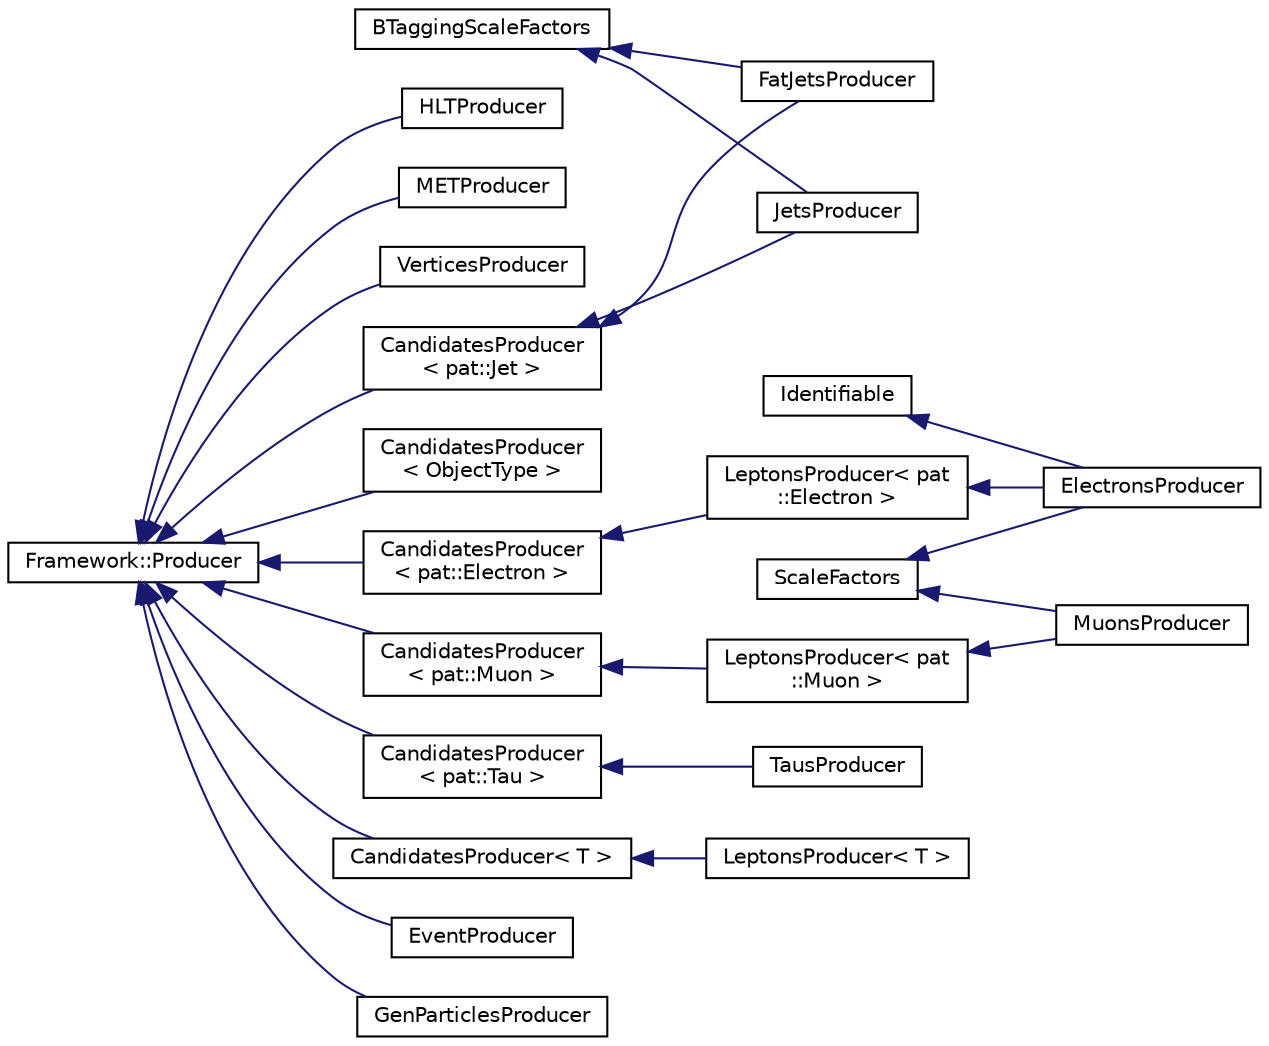 digraph "Graphical Class Hierarchy"
{
 // LATEX_PDF_SIZE
  edge [fontname="Helvetica",fontsize="10",labelfontname="Helvetica",labelfontsize="10"];
  node [fontname="Helvetica",fontsize="10",shape=record];
  rankdir="LR";
  Node181 [label="BTaggingScaleFactors",height=0.2,width=0.4,color="black", fillcolor="white", style="filled",URL="$classBTaggingScaleFactors.html",tooltip=" "];
  Node181 -> Node59 [dir="back",color="midnightblue",fontsize="10",style="solid",fontname="Helvetica"];
  Node59 [label="FatJetsProducer",height=0.2,width=0.4,color="black", fillcolor="white", style="filled",URL="$classFatJetsProducer.html",tooltip=" "];
  Node181 -> Node60 [dir="back",color="midnightblue",fontsize="10",style="solid",fontname="Helvetica"];
  Node60 [label="JetsProducer",height=0.2,width=0.4,color="black", fillcolor="white", style="filled",URL="$classJetsProducer.html",tooltip=" "];
  Node127 [label="Identifiable",height=0.2,width=0.4,color="black", fillcolor="white", style="filled",URL="$classIdentifiable.html",tooltip=" "];
  Node127 -> Node1 [dir="back",color="midnightblue",fontsize="10",style="solid",fontname="Helvetica"];
  Node1 [label="ElectronsProducer",height=0.2,width=0.4,color="black", fillcolor="white", style="filled",URL="$classElectronsProducer.html",tooltip=" "];
  Node54 [label="Framework::Producer",height=0.2,width=0.4,color="black", fillcolor="white", style="filled",URL="$classFramework_1_1Producer.html",tooltip="Base class for Framework producers."];
  Node54 -> Node55 [dir="back",color="midnightblue",fontsize="10",style="solid",fontname="Helvetica"];
  Node55 [label="CandidatesProducer\l\< ObjectType \>",height=0.2,width=0.4,color="black", fillcolor="white", style="filled",URL="$classCandidatesProducer.html",tooltip=" "];
  Node54 -> Node56 [dir="back",color="midnightblue",fontsize="10",style="solid",fontname="Helvetica"];
  Node56 [label="CandidatesProducer\l\< pat::Electron \>",height=0.2,width=0.4,color="black", fillcolor="white", style="filled",URL="$classCandidatesProducer.html",tooltip=" "];
  Node56 -> Node57 [dir="back",color="midnightblue",fontsize="10",style="solid",fontname="Helvetica"];
  Node57 [label="LeptonsProducer\< pat\l::Electron \>",height=0.2,width=0.4,color="black", fillcolor="white", style="filled",URL="$classLeptonsProducer.html",tooltip=" "];
  Node57 -> Node1 [dir="back",color="midnightblue",fontsize="10",style="solid",fontname="Helvetica"];
  Node54 -> Node58 [dir="back",color="midnightblue",fontsize="10",style="solid",fontname="Helvetica"];
  Node58 [label="CandidatesProducer\l\< pat::Jet \>",height=0.2,width=0.4,color="black", fillcolor="white", style="filled",URL="$classCandidatesProducer.html",tooltip=" "];
  Node58 -> Node59 [dir="back",color="midnightblue",fontsize="10",style="solid",fontname="Helvetica"];
  Node58 -> Node60 [dir="back",color="midnightblue",fontsize="10",style="solid",fontname="Helvetica"];
  Node54 -> Node61 [dir="back",color="midnightblue",fontsize="10",style="solid",fontname="Helvetica"];
  Node61 [label="CandidatesProducer\l\< pat::Muon \>",height=0.2,width=0.4,color="black", fillcolor="white", style="filled",URL="$classCandidatesProducer.html",tooltip=" "];
  Node61 -> Node62 [dir="back",color="midnightblue",fontsize="10",style="solid",fontname="Helvetica"];
  Node62 [label="LeptonsProducer\< pat\l::Muon \>",height=0.2,width=0.4,color="black", fillcolor="white", style="filled",URL="$classLeptonsProducer.html",tooltip=" "];
  Node62 -> Node2 [dir="back",color="midnightblue",fontsize="10",style="solid",fontname="Helvetica"];
  Node2 [label="MuonsProducer",height=0.2,width=0.4,color="black", fillcolor="white", style="filled",URL="$classMuonsProducer.html",tooltip=" "];
  Node54 -> Node63 [dir="back",color="midnightblue",fontsize="10",style="solid",fontname="Helvetica"];
  Node63 [label="CandidatesProducer\l\< pat::Tau \>",height=0.2,width=0.4,color="black", fillcolor="white", style="filled",URL="$classCandidatesProducer.html",tooltip=" "];
  Node63 -> Node64 [dir="back",color="midnightblue",fontsize="10",style="solid",fontname="Helvetica"];
  Node64 [label="TausProducer",height=0.2,width=0.4,color="black", fillcolor="white", style="filled",URL="$classTausProducer.html",tooltip=" "];
  Node54 -> Node65 [dir="back",color="midnightblue",fontsize="10",style="solid",fontname="Helvetica"];
  Node65 [label="CandidatesProducer\< T \>",height=0.2,width=0.4,color="black", fillcolor="white", style="filled",URL="$classCandidatesProducer.html",tooltip=" "];
  Node65 -> Node66 [dir="back",color="midnightblue",fontsize="10",style="solid",fontname="Helvetica"];
  Node66 [label="LeptonsProducer\< T \>",height=0.2,width=0.4,color="black", fillcolor="white", style="filled",URL="$classLeptonsProducer.html",tooltip=" "];
  Node54 -> Node67 [dir="back",color="midnightblue",fontsize="10",style="solid",fontname="Helvetica"];
  Node67 [label="EventProducer",height=0.2,width=0.4,color="black", fillcolor="white", style="filled",URL="$classEventProducer.html",tooltip=" "];
  Node54 -> Node68 [dir="back",color="midnightblue",fontsize="10",style="solid",fontname="Helvetica"];
  Node68 [label="GenParticlesProducer",height=0.2,width=0.4,color="black", fillcolor="white", style="filled",URL="$classGenParticlesProducer.html",tooltip=" "];
  Node54 -> Node69 [dir="back",color="midnightblue",fontsize="10",style="solid",fontname="Helvetica"];
  Node69 [label="HLTProducer",height=0.2,width=0.4,color="black", fillcolor="white", style="filled",URL="$classHLTProducer.html",tooltip=" "];
  Node54 -> Node70 [dir="back",color="midnightblue",fontsize="10",style="solid",fontname="Helvetica"];
  Node70 [label="METProducer",height=0.2,width=0.4,color="black", fillcolor="white", style="filled",URL="$classMETProducer.html",tooltip=" "];
  Node54 -> Node71 [dir="back",color="midnightblue",fontsize="10",style="solid",fontname="Helvetica"];
  Node71 [label="VerticesProducer",height=0.2,width=0.4,color="black", fillcolor="white", style="filled",URL="$classVerticesProducer.html",tooltip=" "];
  Node0 [label="ScaleFactors",height=0.2,width=0.4,color="black", fillcolor="white", style="filled",URL="$classScaleFactors.html",tooltip=" "];
  Node0 -> Node1 [dir="back",color="midnightblue",fontsize="10",style="solid",fontname="Helvetica"];
  Node0 -> Node2 [dir="back",color="midnightblue",fontsize="10",style="solid",fontname="Helvetica"];
}
